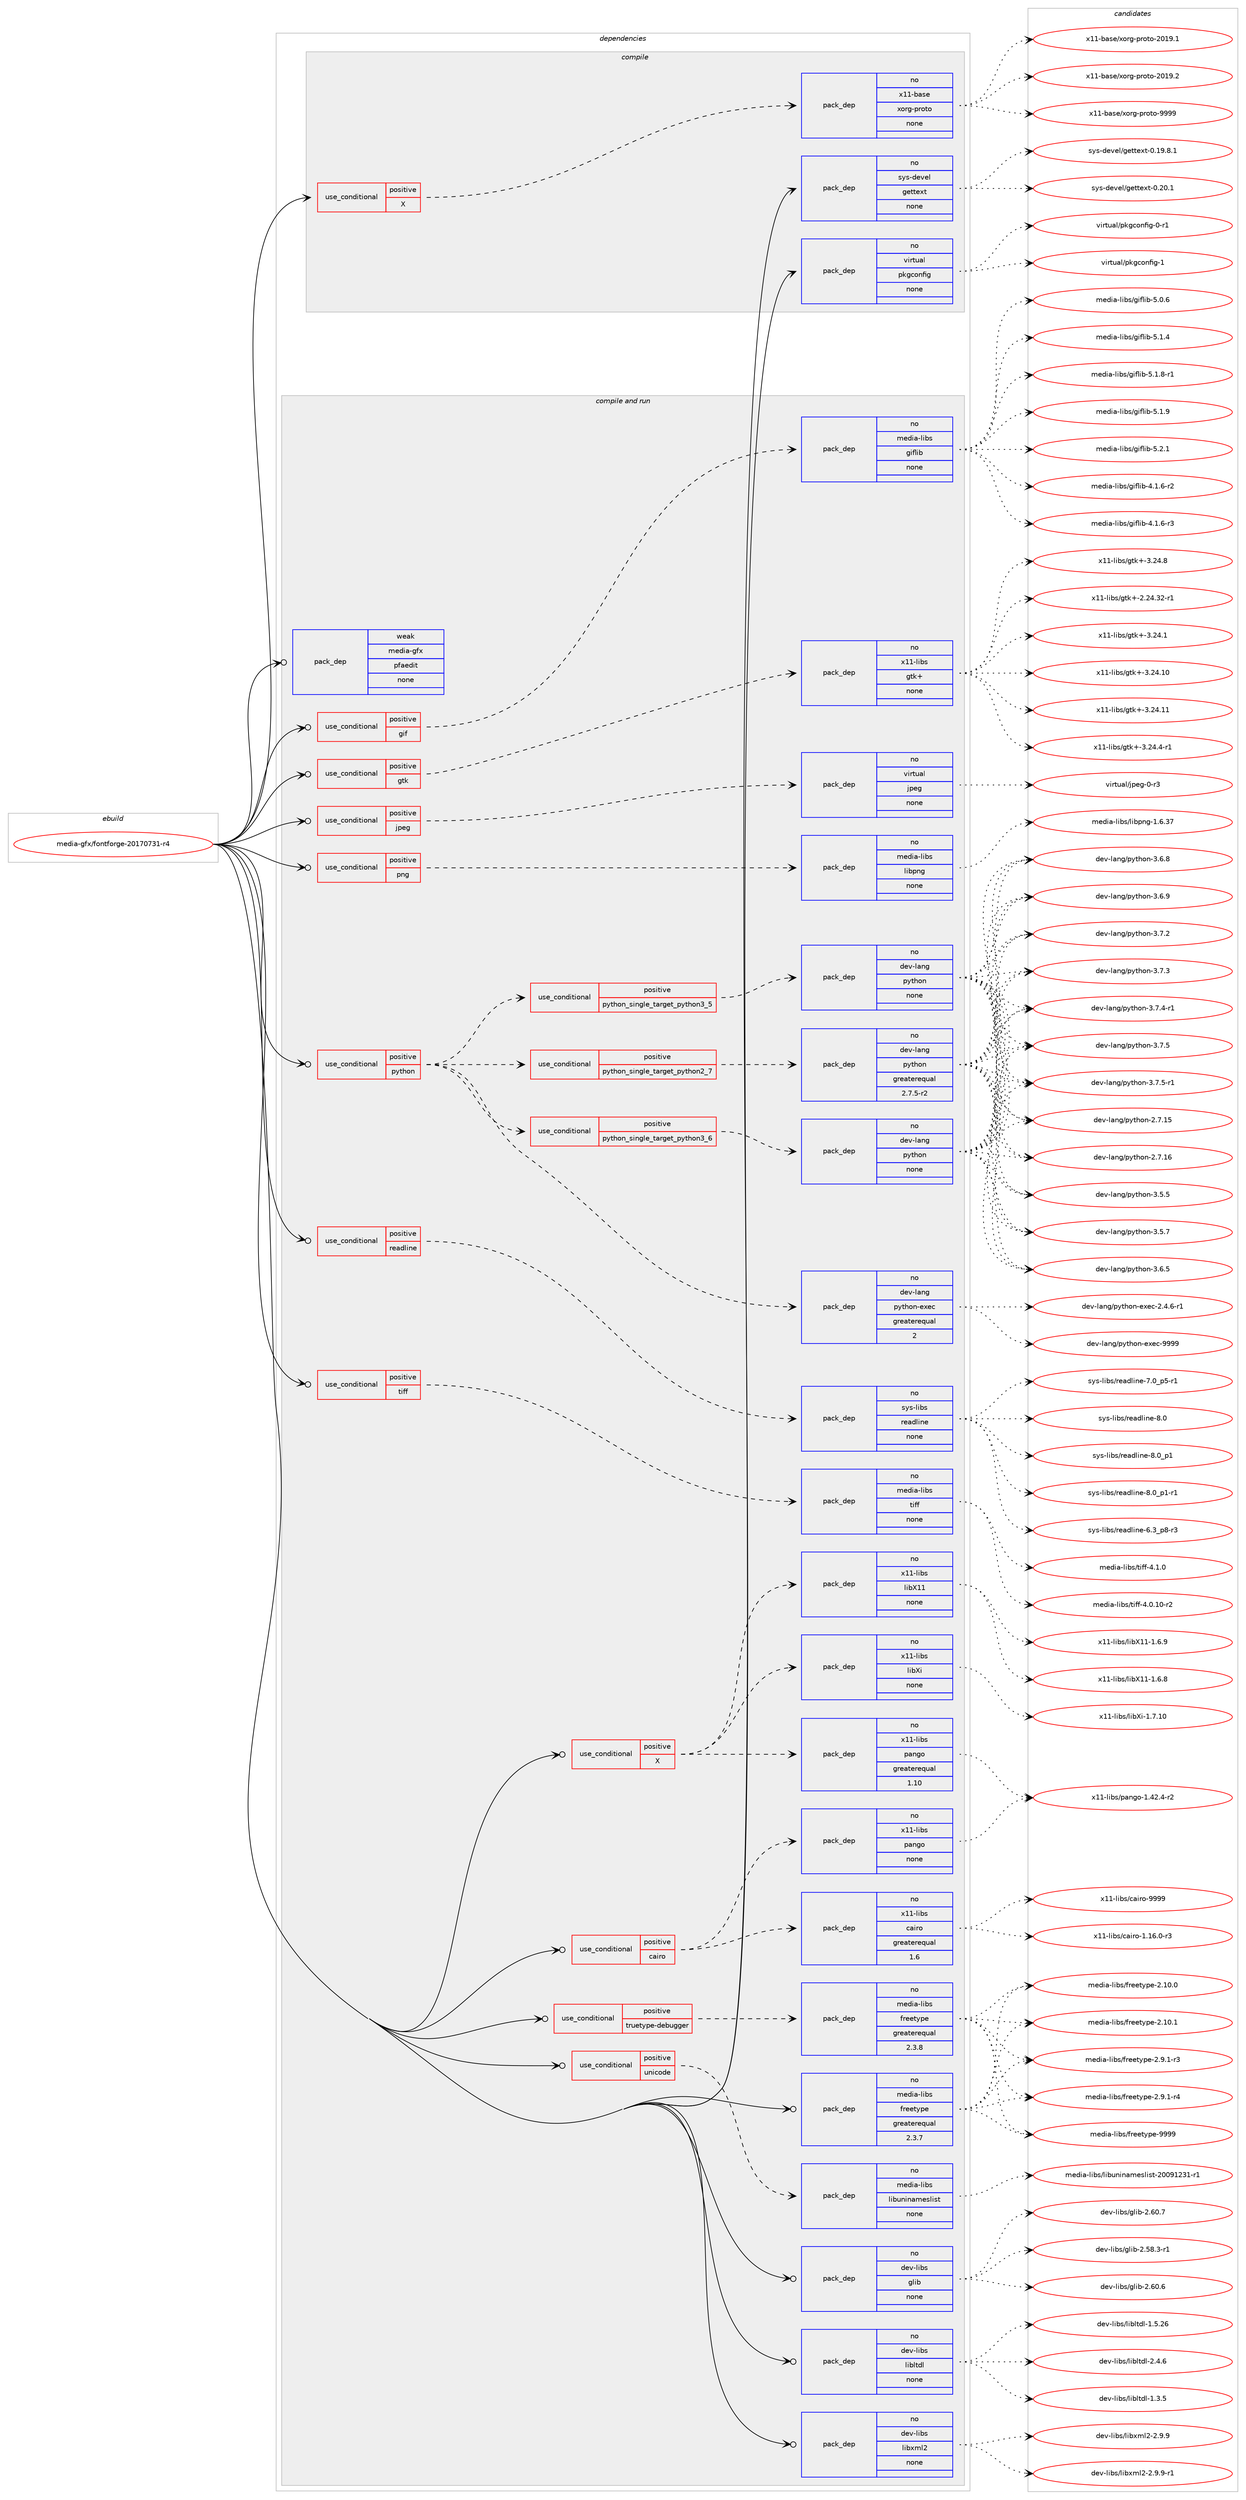 digraph prolog {

# *************
# Graph options
# *************

newrank=true;
concentrate=true;
compound=true;
graph [rankdir=LR,fontname=Helvetica,fontsize=10,ranksep=1.5];#, ranksep=2.5, nodesep=0.2];
edge  [arrowhead=vee];
node  [fontname=Helvetica,fontsize=10];

# **********
# The ebuild
# **********

subgraph cluster_leftcol {
color=gray;
rank=same;
label=<<i>ebuild</i>>;
id [label="media-gfx/fontforge-20170731-r4", color=red, width=4, href="../media-gfx/fontforge-20170731-r4.svg"];
}

# ****************
# The dependencies
# ****************

subgraph cluster_midcol {
color=gray;
label=<<i>dependencies</i>>;
subgraph cluster_compile {
fillcolor="#eeeeee";
style=filled;
label=<<i>compile</i>>;
subgraph cond189641 {
dependency779204 [label=<<TABLE BORDER="0" CELLBORDER="1" CELLSPACING="0" CELLPADDING="4"><TR><TD ROWSPAN="3" CELLPADDING="10">use_conditional</TD></TR><TR><TD>positive</TD></TR><TR><TD>X</TD></TR></TABLE>>, shape=none, color=red];
subgraph pack576029 {
dependency779205 [label=<<TABLE BORDER="0" CELLBORDER="1" CELLSPACING="0" CELLPADDING="4" WIDTH="220"><TR><TD ROWSPAN="6" CELLPADDING="30">pack_dep</TD></TR><TR><TD WIDTH="110">no</TD></TR><TR><TD>x11-base</TD></TR><TR><TD>xorg-proto</TD></TR><TR><TD>none</TD></TR><TR><TD></TD></TR></TABLE>>, shape=none, color=blue];
}
dependency779204:e -> dependency779205:w [weight=20,style="dashed",arrowhead="vee"];
}
id:e -> dependency779204:w [weight=20,style="solid",arrowhead="vee"];
subgraph pack576030 {
dependency779206 [label=<<TABLE BORDER="0" CELLBORDER="1" CELLSPACING="0" CELLPADDING="4" WIDTH="220"><TR><TD ROWSPAN="6" CELLPADDING="30">pack_dep</TD></TR><TR><TD WIDTH="110">no</TD></TR><TR><TD>sys-devel</TD></TR><TR><TD>gettext</TD></TR><TR><TD>none</TD></TR><TR><TD></TD></TR></TABLE>>, shape=none, color=blue];
}
id:e -> dependency779206:w [weight=20,style="solid",arrowhead="vee"];
subgraph pack576031 {
dependency779207 [label=<<TABLE BORDER="0" CELLBORDER="1" CELLSPACING="0" CELLPADDING="4" WIDTH="220"><TR><TD ROWSPAN="6" CELLPADDING="30">pack_dep</TD></TR><TR><TD WIDTH="110">no</TD></TR><TR><TD>virtual</TD></TR><TR><TD>pkgconfig</TD></TR><TR><TD>none</TD></TR><TR><TD></TD></TR></TABLE>>, shape=none, color=blue];
}
id:e -> dependency779207:w [weight=20,style="solid",arrowhead="vee"];
}
subgraph cluster_compileandrun {
fillcolor="#eeeeee";
style=filled;
label=<<i>compile and run</i>>;
subgraph cond189642 {
dependency779208 [label=<<TABLE BORDER="0" CELLBORDER="1" CELLSPACING="0" CELLPADDING="4"><TR><TD ROWSPAN="3" CELLPADDING="10">use_conditional</TD></TR><TR><TD>positive</TD></TR><TR><TD>X</TD></TR></TABLE>>, shape=none, color=red];
subgraph pack576032 {
dependency779209 [label=<<TABLE BORDER="0" CELLBORDER="1" CELLSPACING="0" CELLPADDING="4" WIDTH="220"><TR><TD ROWSPAN="6" CELLPADDING="30">pack_dep</TD></TR><TR><TD WIDTH="110">no</TD></TR><TR><TD>x11-libs</TD></TR><TR><TD>libX11</TD></TR><TR><TD>none</TD></TR><TR><TD></TD></TR></TABLE>>, shape=none, color=blue];
}
dependency779208:e -> dependency779209:w [weight=20,style="dashed",arrowhead="vee"];
subgraph pack576033 {
dependency779210 [label=<<TABLE BORDER="0" CELLBORDER="1" CELLSPACING="0" CELLPADDING="4" WIDTH="220"><TR><TD ROWSPAN="6" CELLPADDING="30">pack_dep</TD></TR><TR><TD WIDTH="110">no</TD></TR><TR><TD>x11-libs</TD></TR><TR><TD>libXi</TD></TR><TR><TD>none</TD></TR><TR><TD></TD></TR></TABLE>>, shape=none, color=blue];
}
dependency779208:e -> dependency779210:w [weight=20,style="dashed",arrowhead="vee"];
subgraph pack576034 {
dependency779211 [label=<<TABLE BORDER="0" CELLBORDER="1" CELLSPACING="0" CELLPADDING="4" WIDTH="220"><TR><TD ROWSPAN="6" CELLPADDING="30">pack_dep</TD></TR><TR><TD WIDTH="110">no</TD></TR><TR><TD>x11-libs</TD></TR><TR><TD>pango</TD></TR><TR><TD>greaterequal</TD></TR><TR><TD>1.10</TD></TR></TABLE>>, shape=none, color=blue];
}
dependency779208:e -> dependency779211:w [weight=20,style="dashed",arrowhead="vee"];
}
id:e -> dependency779208:w [weight=20,style="solid",arrowhead="odotvee"];
subgraph cond189643 {
dependency779212 [label=<<TABLE BORDER="0" CELLBORDER="1" CELLSPACING="0" CELLPADDING="4"><TR><TD ROWSPAN="3" CELLPADDING="10">use_conditional</TD></TR><TR><TD>positive</TD></TR><TR><TD>cairo</TD></TR></TABLE>>, shape=none, color=red];
subgraph pack576035 {
dependency779213 [label=<<TABLE BORDER="0" CELLBORDER="1" CELLSPACING="0" CELLPADDING="4" WIDTH="220"><TR><TD ROWSPAN="6" CELLPADDING="30">pack_dep</TD></TR><TR><TD WIDTH="110">no</TD></TR><TR><TD>x11-libs</TD></TR><TR><TD>cairo</TD></TR><TR><TD>greaterequal</TD></TR><TR><TD>1.6</TD></TR></TABLE>>, shape=none, color=blue];
}
dependency779212:e -> dependency779213:w [weight=20,style="dashed",arrowhead="vee"];
subgraph pack576036 {
dependency779214 [label=<<TABLE BORDER="0" CELLBORDER="1" CELLSPACING="0" CELLPADDING="4" WIDTH="220"><TR><TD ROWSPAN="6" CELLPADDING="30">pack_dep</TD></TR><TR><TD WIDTH="110">no</TD></TR><TR><TD>x11-libs</TD></TR><TR><TD>pango</TD></TR><TR><TD>none</TD></TR><TR><TD></TD></TR></TABLE>>, shape=none, color=blue];
}
dependency779212:e -> dependency779214:w [weight=20,style="dashed",arrowhead="vee"];
}
id:e -> dependency779212:w [weight=20,style="solid",arrowhead="odotvee"];
subgraph cond189644 {
dependency779215 [label=<<TABLE BORDER="0" CELLBORDER="1" CELLSPACING="0" CELLPADDING="4"><TR><TD ROWSPAN="3" CELLPADDING="10">use_conditional</TD></TR><TR><TD>positive</TD></TR><TR><TD>gif</TD></TR></TABLE>>, shape=none, color=red];
subgraph pack576037 {
dependency779216 [label=<<TABLE BORDER="0" CELLBORDER="1" CELLSPACING="0" CELLPADDING="4" WIDTH="220"><TR><TD ROWSPAN="6" CELLPADDING="30">pack_dep</TD></TR><TR><TD WIDTH="110">no</TD></TR><TR><TD>media-libs</TD></TR><TR><TD>giflib</TD></TR><TR><TD>none</TD></TR><TR><TD></TD></TR></TABLE>>, shape=none, color=blue];
}
dependency779215:e -> dependency779216:w [weight=20,style="dashed",arrowhead="vee"];
}
id:e -> dependency779215:w [weight=20,style="solid",arrowhead="odotvee"];
subgraph cond189645 {
dependency779217 [label=<<TABLE BORDER="0" CELLBORDER="1" CELLSPACING="0" CELLPADDING="4"><TR><TD ROWSPAN="3" CELLPADDING="10">use_conditional</TD></TR><TR><TD>positive</TD></TR><TR><TD>gtk</TD></TR></TABLE>>, shape=none, color=red];
subgraph pack576038 {
dependency779218 [label=<<TABLE BORDER="0" CELLBORDER="1" CELLSPACING="0" CELLPADDING="4" WIDTH="220"><TR><TD ROWSPAN="6" CELLPADDING="30">pack_dep</TD></TR><TR><TD WIDTH="110">no</TD></TR><TR><TD>x11-libs</TD></TR><TR><TD>gtk+</TD></TR><TR><TD>none</TD></TR><TR><TD></TD></TR></TABLE>>, shape=none, color=blue];
}
dependency779217:e -> dependency779218:w [weight=20,style="dashed",arrowhead="vee"];
}
id:e -> dependency779217:w [weight=20,style="solid",arrowhead="odotvee"];
subgraph cond189646 {
dependency779219 [label=<<TABLE BORDER="0" CELLBORDER="1" CELLSPACING="0" CELLPADDING="4"><TR><TD ROWSPAN="3" CELLPADDING="10">use_conditional</TD></TR><TR><TD>positive</TD></TR><TR><TD>jpeg</TD></TR></TABLE>>, shape=none, color=red];
subgraph pack576039 {
dependency779220 [label=<<TABLE BORDER="0" CELLBORDER="1" CELLSPACING="0" CELLPADDING="4" WIDTH="220"><TR><TD ROWSPAN="6" CELLPADDING="30">pack_dep</TD></TR><TR><TD WIDTH="110">no</TD></TR><TR><TD>virtual</TD></TR><TR><TD>jpeg</TD></TR><TR><TD>none</TD></TR><TR><TD></TD></TR></TABLE>>, shape=none, color=blue];
}
dependency779219:e -> dependency779220:w [weight=20,style="dashed",arrowhead="vee"];
}
id:e -> dependency779219:w [weight=20,style="solid",arrowhead="odotvee"];
subgraph cond189647 {
dependency779221 [label=<<TABLE BORDER="0" CELLBORDER="1" CELLSPACING="0" CELLPADDING="4"><TR><TD ROWSPAN="3" CELLPADDING="10">use_conditional</TD></TR><TR><TD>positive</TD></TR><TR><TD>png</TD></TR></TABLE>>, shape=none, color=red];
subgraph pack576040 {
dependency779222 [label=<<TABLE BORDER="0" CELLBORDER="1" CELLSPACING="0" CELLPADDING="4" WIDTH="220"><TR><TD ROWSPAN="6" CELLPADDING="30">pack_dep</TD></TR><TR><TD WIDTH="110">no</TD></TR><TR><TD>media-libs</TD></TR><TR><TD>libpng</TD></TR><TR><TD>none</TD></TR><TR><TD></TD></TR></TABLE>>, shape=none, color=blue];
}
dependency779221:e -> dependency779222:w [weight=20,style="dashed",arrowhead="vee"];
}
id:e -> dependency779221:w [weight=20,style="solid",arrowhead="odotvee"];
subgraph cond189648 {
dependency779223 [label=<<TABLE BORDER="0" CELLBORDER="1" CELLSPACING="0" CELLPADDING="4"><TR><TD ROWSPAN="3" CELLPADDING="10">use_conditional</TD></TR><TR><TD>positive</TD></TR><TR><TD>python</TD></TR></TABLE>>, shape=none, color=red];
subgraph cond189649 {
dependency779224 [label=<<TABLE BORDER="0" CELLBORDER="1" CELLSPACING="0" CELLPADDING="4"><TR><TD ROWSPAN="3" CELLPADDING="10">use_conditional</TD></TR><TR><TD>positive</TD></TR><TR><TD>python_single_target_python2_7</TD></TR></TABLE>>, shape=none, color=red];
subgraph pack576041 {
dependency779225 [label=<<TABLE BORDER="0" CELLBORDER="1" CELLSPACING="0" CELLPADDING="4" WIDTH="220"><TR><TD ROWSPAN="6" CELLPADDING="30">pack_dep</TD></TR><TR><TD WIDTH="110">no</TD></TR><TR><TD>dev-lang</TD></TR><TR><TD>python</TD></TR><TR><TD>greaterequal</TD></TR><TR><TD>2.7.5-r2</TD></TR></TABLE>>, shape=none, color=blue];
}
dependency779224:e -> dependency779225:w [weight=20,style="dashed",arrowhead="vee"];
}
dependency779223:e -> dependency779224:w [weight=20,style="dashed",arrowhead="vee"];
subgraph cond189650 {
dependency779226 [label=<<TABLE BORDER="0" CELLBORDER="1" CELLSPACING="0" CELLPADDING="4"><TR><TD ROWSPAN="3" CELLPADDING="10">use_conditional</TD></TR><TR><TD>positive</TD></TR><TR><TD>python_single_target_python3_5</TD></TR></TABLE>>, shape=none, color=red];
subgraph pack576042 {
dependency779227 [label=<<TABLE BORDER="0" CELLBORDER="1" CELLSPACING="0" CELLPADDING="4" WIDTH="220"><TR><TD ROWSPAN="6" CELLPADDING="30">pack_dep</TD></TR><TR><TD WIDTH="110">no</TD></TR><TR><TD>dev-lang</TD></TR><TR><TD>python</TD></TR><TR><TD>none</TD></TR><TR><TD></TD></TR></TABLE>>, shape=none, color=blue];
}
dependency779226:e -> dependency779227:w [weight=20,style="dashed",arrowhead="vee"];
}
dependency779223:e -> dependency779226:w [weight=20,style="dashed",arrowhead="vee"];
subgraph cond189651 {
dependency779228 [label=<<TABLE BORDER="0" CELLBORDER="1" CELLSPACING="0" CELLPADDING="4"><TR><TD ROWSPAN="3" CELLPADDING="10">use_conditional</TD></TR><TR><TD>positive</TD></TR><TR><TD>python_single_target_python3_6</TD></TR></TABLE>>, shape=none, color=red];
subgraph pack576043 {
dependency779229 [label=<<TABLE BORDER="0" CELLBORDER="1" CELLSPACING="0" CELLPADDING="4" WIDTH="220"><TR><TD ROWSPAN="6" CELLPADDING="30">pack_dep</TD></TR><TR><TD WIDTH="110">no</TD></TR><TR><TD>dev-lang</TD></TR><TR><TD>python</TD></TR><TR><TD>none</TD></TR><TR><TD></TD></TR></TABLE>>, shape=none, color=blue];
}
dependency779228:e -> dependency779229:w [weight=20,style="dashed",arrowhead="vee"];
}
dependency779223:e -> dependency779228:w [weight=20,style="dashed",arrowhead="vee"];
subgraph pack576044 {
dependency779230 [label=<<TABLE BORDER="0" CELLBORDER="1" CELLSPACING="0" CELLPADDING="4" WIDTH="220"><TR><TD ROWSPAN="6" CELLPADDING="30">pack_dep</TD></TR><TR><TD WIDTH="110">no</TD></TR><TR><TD>dev-lang</TD></TR><TR><TD>python-exec</TD></TR><TR><TD>greaterequal</TD></TR><TR><TD>2</TD></TR></TABLE>>, shape=none, color=blue];
}
dependency779223:e -> dependency779230:w [weight=20,style="dashed",arrowhead="vee"];
}
id:e -> dependency779223:w [weight=20,style="solid",arrowhead="odotvee"];
subgraph cond189652 {
dependency779231 [label=<<TABLE BORDER="0" CELLBORDER="1" CELLSPACING="0" CELLPADDING="4"><TR><TD ROWSPAN="3" CELLPADDING="10">use_conditional</TD></TR><TR><TD>positive</TD></TR><TR><TD>readline</TD></TR></TABLE>>, shape=none, color=red];
subgraph pack576045 {
dependency779232 [label=<<TABLE BORDER="0" CELLBORDER="1" CELLSPACING="0" CELLPADDING="4" WIDTH="220"><TR><TD ROWSPAN="6" CELLPADDING="30">pack_dep</TD></TR><TR><TD WIDTH="110">no</TD></TR><TR><TD>sys-libs</TD></TR><TR><TD>readline</TD></TR><TR><TD>none</TD></TR><TR><TD></TD></TR></TABLE>>, shape=none, color=blue];
}
dependency779231:e -> dependency779232:w [weight=20,style="dashed",arrowhead="vee"];
}
id:e -> dependency779231:w [weight=20,style="solid",arrowhead="odotvee"];
subgraph cond189653 {
dependency779233 [label=<<TABLE BORDER="0" CELLBORDER="1" CELLSPACING="0" CELLPADDING="4"><TR><TD ROWSPAN="3" CELLPADDING="10">use_conditional</TD></TR><TR><TD>positive</TD></TR><TR><TD>tiff</TD></TR></TABLE>>, shape=none, color=red];
subgraph pack576046 {
dependency779234 [label=<<TABLE BORDER="0" CELLBORDER="1" CELLSPACING="0" CELLPADDING="4" WIDTH="220"><TR><TD ROWSPAN="6" CELLPADDING="30">pack_dep</TD></TR><TR><TD WIDTH="110">no</TD></TR><TR><TD>media-libs</TD></TR><TR><TD>tiff</TD></TR><TR><TD>none</TD></TR><TR><TD></TD></TR></TABLE>>, shape=none, color=blue];
}
dependency779233:e -> dependency779234:w [weight=20,style="dashed",arrowhead="vee"];
}
id:e -> dependency779233:w [weight=20,style="solid",arrowhead="odotvee"];
subgraph cond189654 {
dependency779235 [label=<<TABLE BORDER="0" CELLBORDER="1" CELLSPACING="0" CELLPADDING="4"><TR><TD ROWSPAN="3" CELLPADDING="10">use_conditional</TD></TR><TR><TD>positive</TD></TR><TR><TD>truetype-debugger</TD></TR></TABLE>>, shape=none, color=red];
subgraph pack576047 {
dependency779236 [label=<<TABLE BORDER="0" CELLBORDER="1" CELLSPACING="0" CELLPADDING="4" WIDTH="220"><TR><TD ROWSPAN="6" CELLPADDING="30">pack_dep</TD></TR><TR><TD WIDTH="110">no</TD></TR><TR><TD>media-libs</TD></TR><TR><TD>freetype</TD></TR><TR><TD>greaterequal</TD></TR><TR><TD>2.3.8</TD></TR></TABLE>>, shape=none, color=blue];
}
dependency779235:e -> dependency779236:w [weight=20,style="dashed",arrowhead="vee"];
}
id:e -> dependency779235:w [weight=20,style="solid",arrowhead="odotvee"];
subgraph cond189655 {
dependency779237 [label=<<TABLE BORDER="0" CELLBORDER="1" CELLSPACING="0" CELLPADDING="4"><TR><TD ROWSPAN="3" CELLPADDING="10">use_conditional</TD></TR><TR><TD>positive</TD></TR><TR><TD>unicode</TD></TR></TABLE>>, shape=none, color=red];
subgraph pack576048 {
dependency779238 [label=<<TABLE BORDER="0" CELLBORDER="1" CELLSPACING="0" CELLPADDING="4" WIDTH="220"><TR><TD ROWSPAN="6" CELLPADDING="30">pack_dep</TD></TR><TR><TD WIDTH="110">no</TD></TR><TR><TD>media-libs</TD></TR><TR><TD>libuninameslist</TD></TR><TR><TD>none</TD></TR><TR><TD></TD></TR></TABLE>>, shape=none, color=blue];
}
dependency779237:e -> dependency779238:w [weight=20,style="dashed",arrowhead="vee"];
}
id:e -> dependency779237:w [weight=20,style="solid",arrowhead="odotvee"];
subgraph pack576049 {
dependency779239 [label=<<TABLE BORDER="0" CELLBORDER="1" CELLSPACING="0" CELLPADDING="4" WIDTH="220"><TR><TD ROWSPAN="6" CELLPADDING="30">pack_dep</TD></TR><TR><TD WIDTH="110">no</TD></TR><TR><TD>dev-libs</TD></TR><TR><TD>glib</TD></TR><TR><TD>none</TD></TR><TR><TD></TD></TR></TABLE>>, shape=none, color=blue];
}
id:e -> dependency779239:w [weight=20,style="solid",arrowhead="odotvee"];
subgraph pack576050 {
dependency779240 [label=<<TABLE BORDER="0" CELLBORDER="1" CELLSPACING="0" CELLPADDING="4" WIDTH="220"><TR><TD ROWSPAN="6" CELLPADDING="30">pack_dep</TD></TR><TR><TD WIDTH="110">no</TD></TR><TR><TD>dev-libs</TD></TR><TR><TD>libltdl</TD></TR><TR><TD>none</TD></TR><TR><TD></TD></TR></TABLE>>, shape=none, color=blue];
}
id:e -> dependency779240:w [weight=20,style="solid",arrowhead="odotvee"];
subgraph pack576051 {
dependency779241 [label=<<TABLE BORDER="0" CELLBORDER="1" CELLSPACING="0" CELLPADDING="4" WIDTH="220"><TR><TD ROWSPAN="6" CELLPADDING="30">pack_dep</TD></TR><TR><TD WIDTH="110">no</TD></TR><TR><TD>dev-libs</TD></TR><TR><TD>libxml2</TD></TR><TR><TD>none</TD></TR><TR><TD></TD></TR></TABLE>>, shape=none, color=blue];
}
id:e -> dependency779241:w [weight=20,style="solid",arrowhead="odotvee"];
subgraph pack576052 {
dependency779242 [label=<<TABLE BORDER="0" CELLBORDER="1" CELLSPACING="0" CELLPADDING="4" WIDTH="220"><TR><TD ROWSPAN="6" CELLPADDING="30">pack_dep</TD></TR><TR><TD WIDTH="110">no</TD></TR><TR><TD>media-libs</TD></TR><TR><TD>freetype</TD></TR><TR><TD>greaterequal</TD></TR><TR><TD>2.3.7</TD></TR></TABLE>>, shape=none, color=blue];
}
id:e -> dependency779242:w [weight=20,style="solid",arrowhead="odotvee"];
subgraph pack576053 {
dependency779243 [label=<<TABLE BORDER="0" CELLBORDER="1" CELLSPACING="0" CELLPADDING="4" WIDTH="220"><TR><TD ROWSPAN="6" CELLPADDING="30">pack_dep</TD></TR><TR><TD WIDTH="110">weak</TD></TR><TR><TD>media-gfx</TD></TR><TR><TD>pfaedit</TD></TR><TR><TD>none</TD></TR><TR><TD></TD></TR></TABLE>>, shape=none, color=blue];
}
id:e -> dependency779243:w [weight=20,style="solid",arrowhead="odotvee"];
}
subgraph cluster_run {
fillcolor="#eeeeee";
style=filled;
label=<<i>run</i>>;
}
}

# **************
# The candidates
# **************

subgraph cluster_choices {
rank=same;
color=gray;
label=<<i>candidates</i>>;

subgraph choice576029 {
color=black;
nodesep=1;
choice1204949459897115101471201111141034511211411111611145504849574649 [label="x11-base/xorg-proto-2019.1", color=red, width=4,href="../x11-base/xorg-proto-2019.1.svg"];
choice1204949459897115101471201111141034511211411111611145504849574650 [label="x11-base/xorg-proto-2019.2", color=red, width=4,href="../x11-base/xorg-proto-2019.2.svg"];
choice120494945989711510147120111114103451121141111161114557575757 [label="x11-base/xorg-proto-9999", color=red, width=4,href="../x11-base/xorg-proto-9999.svg"];
dependency779205:e -> choice1204949459897115101471201111141034511211411111611145504849574649:w [style=dotted,weight="100"];
dependency779205:e -> choice1204949459897115101471201111141034511211411111611145504849574650:w [style=dotted,weight="100"];
dependency779205:e -> choice120494945989711510147120111114103451121141111161114557575757:w [style=dotted,weight="100"];
}
subgraph choice576030 {
color=black;
nodesep=1;
choice1151211154510010111810110847103101116116101120116454846495746564649 [label="sys-devel/gettext-0.19.8.1", color=red, width=4,href="../sys-devel/gettext-0.19.8.1.svg"];
choice115121115451001011181011084710310111611610112011645484650484649 [label="sys-devel/gettext-0.20.1", color=red, width=4,href="../sys-devel/gettext-0.20.1.svg"];
dependency779206:e -> choice1151211154510010111810110847103101116116101120116454846495746564649:w [style=dotted,weight="100"];
dependency779206:e -> choice115121115451001011181011084710310111611610112011645484650484649:w [style=dotted,weight="100"];
}
subgraph choice576031 {
color=black;
nodesep=1;
choice11810511411611797108471121071039911111010210510345484511449 [label="virtual/pkgconfig-0-r1", color=red, width=4,href="../virtual/pkgconfig-0-r1.svg"];
choice1181051141161179710847112107103991111101021051034549 [label="virtual/pkgconfig-1", color=red, width=4,href="../virtual/pkgconfig-1.svg"];
dependency779207:e -> choice11810511411611797108471121071039911111010210510345484511449:w [style=dotted,weight="100"];
dependency779207:e -> choice1181051141161179710847112107103991111101021051034549:w [style=dotted,weight="100"];
}
subgraph choice576032 {
color=black;
nodesep=1;
choice120494945108105981154710810598884949454946544656 [label="x11-libs/libX11-1.6.8", color=red, width=4,href="../x11-libs/libX11-1.6.8.svg"];
choice120494945108105981154710810598884949454946544657 [label="x11-libs/libX11-1.6.9", color=red, width=4,href="../x11-libs/libX11-1.6.9.svg"];
dependency779209:e -> choice120494945108105981154710810598884949454946544656:w [style=dotted,weight="100"];
dependency779209:e -> choice120494945108105981154710810598884949454946544657:w [style=dotted,weight="100"];
}
subgraph choice576033 {
color=black;
nodesep=1;
choice1204949451081059811547108105988810545494655464948 [label="x11-libs/libXi-1.7.10", color=red, width=4,href="../x11-libs/libXi-1.7.10.svg"];
dependency779210:e -> choice1204949451081059811547108105988810545494655464948:w [style=dotted,weight="100"];
}
subgraph choice576034 {
color=black;
nodesep=1;
choice120494945108105981154711297110103111454946525046524511450 [label="x11-libs/pango-1.42.4-r2", color=red, width=4,href="../x11-libs/pango-1.42.4-r2.svg"];
dependency779211:e -> choice120494945108105981154711297110103111454946525046524511450:w [style=dotted,weight="100"];
}
subgraph choice576035 {
color=black;
nodesep=1;
choice12049494510810598115479997105114111454946495446484511451 [label="x11-libs/cairo-1.16.0-r3", color=red, width=4,href="../x11-libs/cairo-1.16.0-r3.svg"];
choice120494945108105981154799971051141114557575757 [label="x11-libs/cairo-9999", color=red, width=4,href="../x11-libs/cairo-9999.svg"];
dependency779213:e -> choice12049494510810598115479997105114111454946495446484511451:w [style=dotted,weight="100"];
dependency779213:e -> choice120494945108105981154799971051141114557575757:w [style=dotted,weight="100"];
}
subgraph choice576036 {
color=black;
nodesep=1;
choice120494945108105981154711297110103111454946525046524511450 [label="x11-libs/pango-1.42.4-r2", color=red, width=4,href="../x11-libs/pango-1.42.4-r2.svg"];
dependency779214:e -> choice120494945108105981154711297110103111454946525046524511450:w [style=dotted,weight="100"];
}
subgraph choice576037 {
color=black;
nodesep=1;
choice10910110010597451081059811547103105102108105984552464946544511450 [label="media-libs/giflib-4.1.6-r2", color=red, width=4,href="../media-libs/giflib-4.1.6-r2.svg"];
choice10910110010597451081059811547103105102108105984552464946544511451 [label="media-libs/giflib-4.1.6-r3", color=red, width=4,href="../media-libs/giflib-4.1.6-r3.svg"];
choice1091011001059745108105981154710310510210810598455346484654 [label="media-libs/giflib-5.0.6", color=red, width=4,href="../media-libs/giflib-5.0.6.svg"];
choice1091011001059745108105981154710310510210810598455346494652 [label="media-libs/giflib-5.1.4", color=red, width=4,href="../media-libs/giflib-5.1.4.svg"];
choice10910110010597451081059811547103105102108105984553464946564511449 [label="media-libs/giflib-5.1.8-r1", color=red, width=4,href="../media-libs/giflib-5.1.8-r1.svg"];
choice1091011001059745108105981154710310510210810598455346494657 [label="media-libs/giflib-5.1.9", color=red, width=4,href="../media-libs/giflib-5.1.9.svg"];
choice1091011001059745108105981154710310510210810598455346504649 [label="media-libs/giflib-5.2.1", color=red, width=4,href="../media-libs/giflib-5.2.1.svg"];
dependency779216:e -> choice10910110010597451081059811547103105102108105984552464946544511450:w [style=dotted,weight="100"];
dependency779216:e -> choice10910110010597451081059811547103105102108105984552464946544511451:w [style=dotted,weight="100"];
dependency779216:e -> choice1091011001059745108105981154710310510210810598455346484654:w [style=dotted,weight="100"];
dependency779216:e -> choice1091011001059745108105981154710310510210810598455346494652:w [style=dotted,weight="100"];
dependency779216:e -> choice10910110010597451081059811547103105102108105984553464946564511449:w [style=dotted,weight="100"];
dependency779216:e -> choice1091011001059745108105981154710310510210810598455346494657:w [style=dotted,weight="100"];
dependency779216:e -> choice1091011001059745108105981154710310510210810598455346504649:w [style=dotted,weight="100"];
}
subgraph choice576038 {
color=black;
nodesep=1;
choice12049494510810598115471031161074345504650524651504511449 [label="x11-libs/gtk+-2.24.32-r1", color=red, width=4,href="../x11-libs/gtk+-2.24.32-r1.svg"];
choice12049494510810598115471031161074345514650524649 [label="x11-libs/gtk+-3.24.1", color=red, width=4,href="../x11-libs/gtk+-3.24.1.svg"];
choice1204949451081059811547103116107434551465052464948 [label="x11-libs/gtk+-3.24.10", color=red, width=4,href="../x11-libs/gtk+-3.24.10.svg"];
choice1204949451081059811547103116107434551465052464949 [label="x11-libs/gtk+-3.24.11", color=red, width=4,href="../x11-libs/gtk+-3.24.11.svg"];
choice120494945108105981154710311610743455146505246524511449 [label="x11-libs/gtk+-3.24.4-r1", color=red, width=4,href="../x11-libs/gtk+-3.24.4-r1.svg"];
choice12049494510810598115471031161074345514650524656 [label="x11-libs/gtk+-3.24.8", color=red, width=4,href="../x11-libs/gtk+-3.24.8.svg"];
dependency779218:e -> choice12049494510810598115471031161074345504650524651504511449:w [style=dotted,weight="100"];
dependency779218:e -> choice12049494510810598115471031161074345514650524649:w [style=dotted,weight="100"];
dependency779218:e -> choice1204949451081059811547103116107434551465052464948:w [style=dotted,weight="100"];
dependency779218:e -> choice1204949451081059811547103116107434551465052464949:w [style=dotted,weight="100"];
dependency779218:e -> choice120494945108105981154710311610743455146505246524511449:w [style=dotted,weight="100"];
dependency779218:e -> choice12049494510810598115471031161074345514650524656:w [style=dotted,weight="100"];
}
subgraph choice576039 {
color=black;
nodesep=1;
choice118105114116117971084710611210110345484511451 [label="virtual/jpeg-0-r3", color=red, width=4,href="../virtual/jpeg-0-r3.svg"];
dependency779220:e -> choice118105114116117971084710611210110345484511451:w [style=dotted,weight="100"];
}
subgraph choice576040 {
color=black;
nodesep=1;
choice109101100105974510810598115471081059811211010345494654465155 [label="media-libs/libpng-1.6.37", color=red, width=4,href="../media-libs/libpng-1.6.37.svg"];
dependency779222:e -> choice109101100105974510810598115471081059811211010345494654465155:w [style=dotted,weight="100"];
}
subgraph choice576041 {
color=black;
nodesep=1;
choice10010111845108971101034711212111610411111045504655464953 [label="dev-lang/python-2.7.15", color=red, width=4,href="../dev-lang/python-2.7.15.svg"];
choice10010111845108971101034711212111610411111045504655464954 [label="dev-lang/python-2.7.16", color=red, width=4,href="../dev-lang/python-2.7.16.svg"];
choice100101118451089711010347112121116104111110455146534653 [label="dev-lang/python-3.5.5", color=red, width=4,href="../dev-lang/python-3.5.5.svg"];
choice100101118451089711010347112121116104111110455146534655 [label="dev-lang/python-3.5.7", color=red, width=4,href="../dev-lang/python-3.5.7.svg"];
choice100101118451089711010347112121116104111110455146544653 [label="dev-lang/python-3.6.5", color=red, width=4,href="../dev-lang/python-3.6.5.svg"];
choice100101118451089711010347112121116104111110455146544656 [label="dev-lang/python-3.6.8", color=red, width=4,href="../dev-lang/python-3.6.8.svg"];
choice100101118451089711010347112121116104111110455146544657 [label="dev-lang/python-3.6.9", color=red, width=4,href="../dev-lang/python-3.6.9.svg"];
choice100101118451089711010347112121116104111110455146554650 [label="dev-lang/python-3.7.2", color=red, width=4,href="../dev-lang/python-3.7.2.svg"];
choice100101118451089711010347112121116104111110455146554651 [label="dev-lang/python-3.7.3", color=red, width=4,href="../dev-lang/python-3.7.3.svg"];
choice1001011184510897110103471121211161041111104551465546524511449 [label="dev-lang/python-3.7.4-r1", color=red, width=4,href="../dev-lang/python-3.7.4-r1.svg"];
choice100101118451089711010347112121116104111110455146554653 [label="dev-lang/python-3.7.5", color=red, width=4,href="../dev-lang/python-3.7.5.svg"];
choice1001011184510897110103471121211161041111104551465546534511449 [label="dev-lang/python-3.7.5-r1", color=red, width=4,href="../dev-lang/python-3.7.5-r1.svg"];
dependency779225:e -> choice10010111845108971101034711212111610411111045504655464953:w [style=dotted,weight="100"];
dependency779225:e -> choice10010111845108971101034711212111610411111045504655464954:w [style=dotted,weight="100"];
dependency779225:e -> choice100101118451089711010347112121116104111110455146534653:w [style=dotted,weight="100"];
dependency779225:e -> choice100101118451089711010347112121116104111110455146534655:w [style=dotted,weight="100"];
dependency779225:e -> choice100101118451089711010347112121116104111110455146544653:w [style=dotted,weight="100"];
dependency779225:e -> choice100101118451089711010347112121116104111110455146544656:w [style=dotted,weight="100"];
dependency779225:e -> choice100101118451089711010347112121116104111110455146544657:w [style=dotted,weight="100"];
dependency779225:e -> choice100101118451089711010347112121116104111110455146554650:w [style=dotted,weight="100"];
dependency779225:e -> choice100101118451089711010347112121116104111110455146554651:w [style=dotted,weight="100"];
dependency779225:e -> choice1001011184510897110103471121211161041111104551465546524511449:w [style=dotted,weight="100"];
dependency779225:e -> choice100101118451089711010347112121116104111110455146554653:w [style=dotted,weight="100"];
dependency779225:e -> choice1001011184510897110103471121211161041111104551465546534511449:w [style=dotted,weight="100"];
}
subgraph choice576042 {
color=black;
nodesep=1;
choice10010111845108971101034711212111610411111045504655464953 [label="dev-lang/python-2.7.15", color=red, width=4,href="../dev-lang/python-2.7.15.svg"];
choice10010111845108971101034711212111610411111045504655464954 [label="dev-lang/python-2.7.16", color=red, width=4,href="../dev-lang/python-2.7.16.svg"];
choice100101118451089711010347112121116104111110455146534653 [label="dev-lang/python-3.5.5", color=red, width=4,href="../dev-lang/python-3.5.5.svg"];
choice100101118451089711010347112121116104111110455146534655 [label="dev-lang/python-3.5.7", color=red, width=4,href="../dev-lang/python-3.5.7.svg"];
choice100101118451089711010347112121116104111110455146544653 [label="dev-lang/python-3.6.5", color=red, width=4,href="../dev-lang/python-3.6.5.svg"];
choice100101118451089711010347112121116104111110455146544656 [label="dev-lang/python-3.6.8", color=red, width=4,href="../dev-lang/python-3.6.8.svg"];
choice100101118451089711010347112121116104111110455146544657 [label="dev-lang/python-3.6.9", color=red, width=4,href="../dev-lang/python-3.6.9.svg"];
choice100101118451089711010347112121116104111110455146554650 [label="dev-lang/python-3.7.2", color=red, width=4,href="../dev-lang/python-3.7.2.svg"];
choice100101118451089711010347112121116104111110455146554651 [label="dev-lang/python-3.7.3", color=red, width=4,href="../dev-lang/python-3.7.3.svg"];
choice1001011184510897110103471121211161041111104551465546524511449 [label="dev-lang/python-3.7.4-r1", color=red, width=4,href="../dev-lang/python-3.7.4-r1.svg"];
choice100101118451089711010347112121116104111110455146554653 [label="dev-lang/python-3.7.5", color=red, width=4,href="../dev-lang/python-3.7.5.svg"];
choice1001011184510897110103471121211161041111104551465546534511449 [label="dev-lang/python-3.7.5-r1", color=red, width=4,href="../dev-lang/python-3.7.5-r1.svg"];
dependency779227:e -> choice10010111845108971101034711212111610411111045504655464953:w [style=dotted,weight="100"];
dependency779227:e -> choice10010111845108971101034711212111610411111045504655464954:w [style=dotted,weight="100"];
dependency779227:e -> choice100101118451089711010347112121116104111110455146534653:w [style=dotted,weight="100"];
dependency779227:e -> choice100101118451089711010347112121116104111110455146534655:w [style=dotted,weight="100"];
dependency779227:e -> choice100101118451089711010347112121116104111110455146544653:w [style=dotted,weight="100"];
dependency779227:e -> choice100101118451089711010347112121116104111110455146544656:w [style=dotted,weight="100"];
dependency779227:e -> choice100101118451089711010347112121116104111110455146544657:w [style=dotted,weight="100"];
dependency779227:e -> choice100101118451089711010347112121116104111110455146554650:w [style=dotted,weight="100"];
dependency779227:e -> choice100101118451089711010347112121116104111110455146554651:w [style=dotted,weight="100"];
dependency779227:e -> choice1001011184510897110103471121211161041111104551465546524511449:w [style=dotted,weight="100"];
dependency779227:e -> choice100101118451089711010347112121116104111110455146554653:w [style=dotted,weight="100"];
dependency779227:e -> choice1001011184510897110103471121211161041111104551465546534511449:w [style=dotted,weight="100"];
}
subgraph choice576043 {
color=black;
nodesep=1;
choice10010111845108971101034711212111610411111045504655464953 [label="dev-lang/python-2.7.15", color=red, width=4,href="../dev-lang/python-2.7.15.svg"];
choice10010111845108971101034711212111610411111045504655464954 [label="dev-lang/python-2.7.16", color=red, width=4,href="../dev-lang/python-2.7.16.svg"];
choice100101118451089711010347112121116104111110455146534653 [label="dev-lang/python-3.5.5", color=red, width=4,href="../dev-lang/python-3.5.5.svg"];
choice100101118451089711010347112121116104111110455146534655 [label="dev-lang/python-3.5.7", color=red, width=4,href="../dev-lang/python-3.5.7.svg"];
choice100101118451089711010347112121116104111110455146544653 [label="dev-lang/python-3.6.5", color=red, width=4,href="../dev-lang/python-3.6.5.svg"];
choice100101118451089711010347112121116104111110455146544656 [label="dev-lang/python-3.6.8", color=red, width=4,href="../dev-lang/python-3.6.8.svg"];
choice100101118451089711010347112121116104111110455146544657 [label="dev-lang/python-3.6.9", color=red, width=4,href="../dev-lang/python-3.6.9.svg"];
choice100101118451089711010347112121116104111110455146554650 [label="dev-lang/python-3.7.2", color=red, width=4,href="../dev-lang/python-3.7.2.svg"];
choice100101118451089711010347112121116104111110455146554651 [label="dev-lang/python-3.7.3", color=red, width=4,href="../dev-lang/python-3.7.3.svg"];
choice1001011184510897110103471121211161041111104551465546524511449 [label="dev-lang/python-3.7.4-r1", color=red, width=4,href="../dev-lang/python-3.7.4-r1.svg"];
choice100101118451089711010347112121116104111110455146554653 [label="dev-lang/python-3.7.5", color=red, width=4,href="../dev-lang/python-3.7.5.svg"];
choice1001011184510897110103471121211161041111104551465546534511449 [label="dev-lang/python-3.7.5-r1", color=red, width=4,href="../dev-lang/python-3.7.5-r1.svg"];
dependency779229:e -> choice10010111845108971101034711212111610411111045504655464953:w [style=dotted,weight="100"];
dependency779229:e -> choice10010111845108971101034711212111610411111045504655464954:w [style=dotted,weight="100"];
dependency779229:e -> choice100101118451089711010347112121116104111110455146534653:w [style=dotted,weight="100"];
dependency779229:e -> choice100101118451089711010347112121116104111110455146534655:w [style=dotted,weight="100"];
dependency779229:e -> choice100101118451089711010347112121116104111110455146544653:w [style=dotted,weight="100"];
dependency779229:e -> choice100101118451089711010347112121116104111110455146544656:w [style=dotted,weight="100"];
dependency779229:e -> choice100101118451089711010347112121116104111110455146544657:w [style=dotted,weight="100"];
dependency779229:e -> choice100101118451089711010347112121116104111110455146554650:w [style=dotted,weight="100"];
dependency779229:e -> choice100101118451089711010347112121116104111110455146554651:w [style=dotted,weight="100"];
dependency779229:e -> choice1001011184510897110103471121211161041111104551465546524511449:w [style=dotted,weight="100"];
dependency779229:e -> choice100101118451089711010347112121116104111110455146554653:w [style=dotted,weight="100"];
dependency779229:e -> choice1001011184510897110103471121211161041111104551465546534511449:w [style=dotted,weight="100"];
}
subgraph choice576044 {
color=black;
nodesep=1;
choice10010111845108971101034711212111610411111045101120101994550465246544511449 [label="dev-lang/python-exec-2.4.6-r1", color=red, width=4,href="../dev-lang/python-exec-2.4.6-r1.svg"];
choice10010111845108971101034711212111610411111045101120101994557575757 [label="dev-lang/python-exec-9999", color=red, width=4,href="../dev-lang/python-exec-9999.svg"];
dependency779230:e -> choice10010111845108971101034711212111610411111045101120101994550465246544511449:w [style=dotted,weight="100"];
dependency779230:e -> choice10010111845108971101034711212111610411111045101120101994557575757:w [style=dotted,weight="100"];
}
subgraph choice576045 {
color=black;
nodesep=1;
choice115121115451081059811547114101971001081051101014554465195112564511451 [label="sys-libs/readline-6.3_p8-r3", color=red, width=4,href="../sys-libs/readline-6.3_p8-r3.svg"];
choice115121115451081059811547114101971001081051101014555464895112534511449 [label="sys-libs/readline-7.0_p5-r1", color=red, width=4,href="../sys-libs/readline-7.0_p5-r1.svg"];
choice1151211154510810598115471141019710010810511010145564648 [label="sys-libs/readline-8.0", color=red, width=4,href="../sys-libs/readline-8.0.svg"];
choice11512111545108105981154711410197100108105110101455646489511249 [label="sys-libs/readline-8.0_p1", color=red, width=4,href="../sys-libs/readline-8.0_p1.svg"];
choice115121115451081059811547114101971001081051101014556464895112494511449 [label="sys-libs/readline-8.0_p1-r1", color=red, width=4,href="../sys-libs/readline-8.0_p1-r1.svg"];
dependency779232:e -> choice115121115451081059811547114101971001081051101014554465195112564511451:w [style=dotted,weight="100"];
dependency779232:e -> choice115121115451081059811547114101971001081051101014555464895112534511449:w [style=dotted,weight="100"];
dependency779232:e -> choice1151211154510810598115471141019710010810511010145564648:w [style=dotted,weight="100"];
dependency779232:e -> choice11512111545108105981154711410197100108105110101455646489511249:w [style=dotted,weight="100"];
dependency779232:e -> choice115121115451081059811547114101971001081051101014556464895112494511449:w [style=dotted,weight="100"];
}
subgraph choice576046 {
color=black;
nodesep=1;
choice10910110010597451081059811547116105102102455246484649484511450 [label="media-libs/tiff-4.0.10-r2", color=red, width=4,href="../media-libs/tiff-4.0.10-r2.svg"];
choice10910110010597451081059811547116105102102455246494648 [label="media-libs/tiff-4.1.0", color=red, width=4,href="../media-libs/tiff-4.1.0.svg"];
dependency779234:e -> choice10910110010597451081059811547116105102102455246484649484511450:w [style=dotted,weight="100"];
dependency779234:e -> choice10910110010597451081059811547116105102102455246494648:w [style=dotted,weight="100"];
}
subgraph choice576047 {
color=black;
nodesep=1;
choice1091011001059745108105981154710211410110111612111210145504649484648 [label="media-libs/freetype-2.10.0", color=red, width=4,href="../media-libs/freetype-2.10.0.svg"];
choice1091011001059745108105981154710211410110111612111210145504649484649 [label="media-libs/freetype-2.10.1", color=red, width=4,href="../media-libs/freetype-2.10.1.svg"];
choice109101100105974510810598115471021141011011161211121014550465746494511451 [label="media-libs/freetype-2.9.1-r3", color=red, width=4,href="../media-libs/freetype-2.9.1-r3.svg"];
choice109101100105974510810598115471021141011011161211121014550465746494511452 [label="media-libs/freetype-2.9.1-r4", color=red, width=4,href="../media-libs/freetype-2.9.1-r4.svg"];
choice109101100105974510810598115471021141011011161211121014557575757 [label="media-libs/freetype-9999", color=red, width=4,href="../media-libs/freetype-9999.svg"];
dependency779236:e -> choice1091011001059745108105981154710211410110111612111210145504649484648:w [style=dotted,weight="100"];
dependency779236:e -> choice1091011001059745108105981154710211410110111612111210145504649484649:w [style=dotted,weight="100"];
dependency779236:e -> choice109101100105974510810598115471021141011011161211121014550465746494511451:w [style=dotted,weight="100"];
dependency779236:e -> choice109101100105974510810598115471021141011011161211121014550465746494511452:w [style=dotted,weight="100"];
dependency779236:e -> choice109101100105974510810598115471021141011011161211121014557575757:w [style=dotted,weight="100"];
}
subgraph choice576048 {
color=black;
nodesep=1;
choice1091011001059745108105981154710810598117110105110971091011151081051151164550484857495051494511449 [label="media-libs/libuninameslist-20091231-r1", color=red, width=4,href="../media-libs/libuninameslist-20091231-r1.svg"];
dependency779238:e -> choice1091011001059745108105981154710810598117110105110971091011151081051151164550484857495051494511449:w [style=dotted,weight="100"];
}
subgraph choice576049 {
color=black;
nodesep=1;
choice10010111845108105981154710310810598455046535646514511449 [label="dev-libs/glib-2.58.3-r1", color=red, width=4,href="../dev-libs/glib-2.58.3-r1.svg"];
choice1001011184510810598115471031081059845504654484654 [label="dev-libs/glib-2.60.6", color=red, width=4,href="../dev-libs/glib-2.60.6.svg"];
choice1001011184510810598115471031081059845504654484655 [label="dev-libs/glib-2.60.7", color=red, width=4,href="../dev-libs/glib-2.60.7.svg"];
dependency779239:e -> choice10010111845108105981154710310810598455046535646514511449:w [style=dotted,weight="100"];
dependency779239:e -> choice1001011184510810598115471031081059845504654484654:w [style=dotted,weight="100"];
dependency779239:e -> choice1001011184510810598115471031081059845504654484655:w [style=dotted,weight="100"];
}
subgraph choice576050 {
color=black;
nodesep=1;
choice10010111845108105981154710810598108116100108454946514653 [label="dev-libs/libltdl-1.3.5", color=red, width=4,href="../dev-libs/libltdl-1.3.5.svg"];
choice1001011184510810598115471081059810811610010845494653465054 [label="dev-libs/libltdl-1.5.26", color=red, width=4,href="../dev-libs/libltdl-1.5.26.svg"];
choice10010111845108105981154710810598108116100108455046524654 [label="dev-libs/libltdl-2.4.6", color=red, width=4,href="../dev-libs/libltdl-2.4.6.svg"];
dependency779240:e -> choice10010111845108105981154710810598108116100108454946514653:w [style=dotted,weight="100"];
dependency779240:e -> choice1001011184510810598115471081059810811610010845494653465054:w [style=dotted,weight="100"];
dependency779240:e -> choice10010111845108105981154710810598108116100108455046524654:w [style=dotted,weight="100"];
}
subgraph choice576051 {
color=black;
nodesep=1;
choice1001011184510810598115471081059812010910850455046574657 [label="dev-libs/libxml2-2.9.9", color=red, width=4,href="../dev-libs/libxml2-2.9.9.svg"];
choice10010111845108105981154710810598120109108504550465746574511449 [label="dev-libs/libxml2-2.9.9-r1", color=red, width=4,href="../dev-libs/libxml2-2.9.9-r1.svg"];
dependency779241:e -> choice1001011184510810598115471081059812010910850455046574657:w [style=dotted,weight="100"];
dependency779241:e -> choice10010111845108105981154710810598120109108504550465746574511449:w [style=dotted,weight="100"];
}
subgraph choice576052 {
color=black;
nodesep=1;
choice1091011001059745108105981154710211410110111612111210145504649484648 [label="media-libs/freetype-2.10.0", color=red, width=4,href="../media-libs/freetype-2.10.0.svg"];
choice1091011001059745108105981154710211410110111612111210145504649484649 [label="media-libs/freetype-2.10.1", color=red, width=4,href="../media-libs/freetype-2.10.1.svg"];
choice109101100105974510810598115471021141011011161211121014550465746494511451 [label="media-libs/freetype-2.9.1-r3", color=red, width=4,href="../media-libs/freetype-2.9.1-r3.svg"];
choice109101100105974510810598115471021141011011161211121014550465746494511452 [label="media-libs/freetype-2.9.1-r4", color=red, width=4,href="../media-libs/freetype-2.9.1-r4.svg"];
choice109101100105974510810598115471021141011011161211121014557575757 [label="media-libs/freetype-9999", color=red, width=4,href="../media-libs/freetype-9999.svg"];
dependency779242:e -> choice1091011001059745108105981154710211410110111612111210145504649484648:w [style=dotted,weight="100"];
dependency779242:e -> choice1091011001059745108105981154710211410110111612111210145504649484649:w [style=dotted,weight="100"];
dependency779242:e -> choice109101100105974510810598115471021141011011161211121014550465746494511451:w [style=dotted,weight="100"];
dependency779242:e -> choice109101100105974510810598115471021141011011161211121014550465746494511452:w [style=dotted,weight="100"];
dependency779242:e -> choice109101100105974510810598115471021141011011161211121014557575757:w [style=dotted,weight="100"];
}
subgraph choice576053 {
color=black;
nodesep=1;
}
}

}
